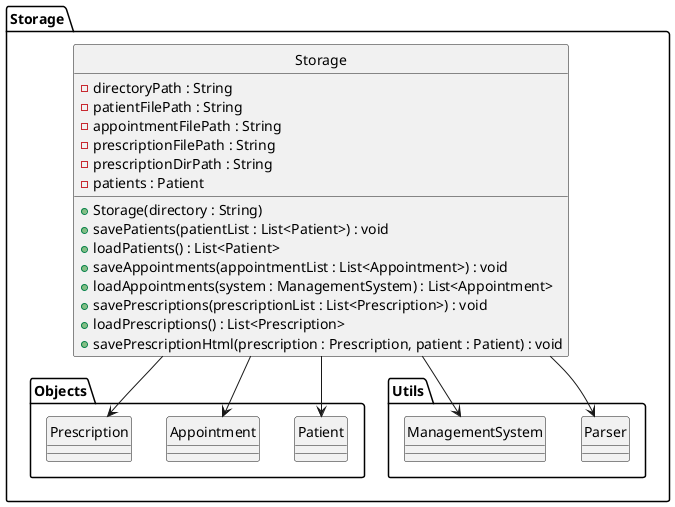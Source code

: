 @startuml
skinparam componentStyle rectangle
hide circle

package "Storage" {

  class Storage {
    - directoryPath : String
    - patientFilePath : String
    - appointmentFilePath : String
    - prescriptionFilePath : String
    - prescriptionDirPath : String
    - patients : Patient

    + Storage(directory : String)
    + savePatients(patientList : List<Patient>) : void
    + loadPatients() : List<Patient>
    + saveAppointments(appointmentList : List<Appointment>) : void
    + loadAppointments(system : ManagementSystem) : List<Appointment>
    + savePrescriptions(prescriptionList : List<Prescription>) : void
    + loadPrescriptions() : List<Prescription>
    + savePrescriptionHtml(prescription : Prescription, patient : Patient) : void
  }

  package "Objects" {
    class Patient
    class Appointment
    class Prescription
  }

  package "Utils" {
    class Parser
    class ManagementSystem
  }

  Storage --> Patient
  Storage --> Appointment
  Storage --> Prescription
  Storage --> Parser
  Storage --> ManagementSystem
}

@enduml